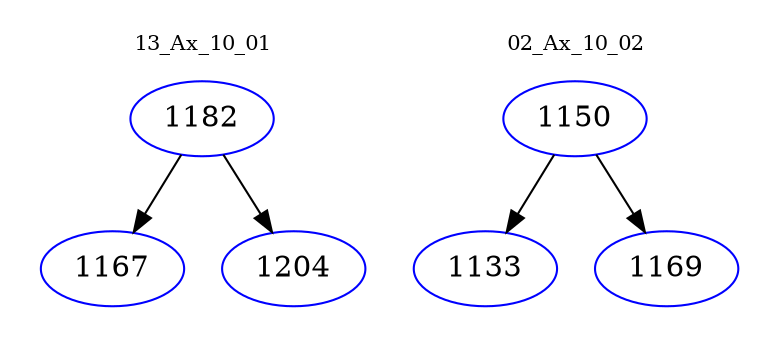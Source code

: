 digraph{
subgraph cluster_0 {
color = white
label = "13_Ax_10_01";
fontsize=10;
T0_1182 [label="1182", color="blue"]
T0_1182 -> T0_1167 [color="black"]
T0_1167 [label="1167", color="blue"]
T0_1182 -> T0_1204 [color="black"]
T0_1204 [label="1204", color="blue"]
}
subgraph cluster_1 {
color = white
label = "02_Ax_10_02";
fontsize=10;
T1_1150 [label="1150", color="blue"]
T1_1150 -> T1_1133 [color="black"]
T1_1133 [label="1133", color="blue"]
T1_1150 -> T1_1169 [color="black"]
T1_1169 [label="1169", color="blue"]
}
}
